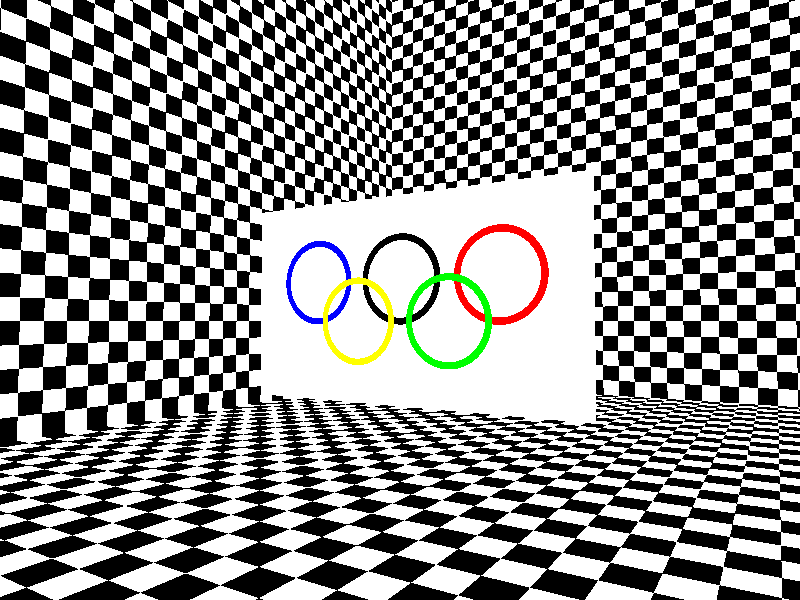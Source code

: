// Initial olympics flag description obtained from:
// http://news.povray.org/povray.newusers/thread/%3Cweb.498de26469c1735e7c859cee0@news.povray.org%3E

#include "colors.inc"

camera {location <12,2,-12> look_at <4.5,2.5,0>}
light_source {<4.5,-2,-10>, White}

background { Blue }

intersection {
  torus {1,0.08 rotate x*90 translate <2,3,0>}
  box {-0.001*z,<10,5,0.011>}
  pigment { Blue }
}
intersection {
  torus {1,0.08 rotate x*90 translate <4.5,3,0>}
  box {-0.002*z,<10,5,0.012>}
  pigment { Black }
}
intersection {
  torus {1,0.08 rotate x*90 translate <7,3,0>}
  box {-0.003*z,<10,5,0.013>}
  pigment { Red }
}
intersection {
  torus {1,0.08 rotate x*90 translate <3.25,2,0>}
  box {-0.004*z,<10,5,0.014>}
  pigment { Yellow }
}
intersection {
  torus {1,0.08 rotate x*90 translate <5.75,2,0>}
  box {-0.005*z,<10,5,0.015>}
  pigment { Green }
}
box {0,<9,5,0.01>
  pigment { White }
}

plane { x, -15
    pigment { checker color Black, color White }
}

plane { y, -3
    pigment { checker color Black, color White } 
}

plane { z, 30
    pigment { checker color Black, color White }
}